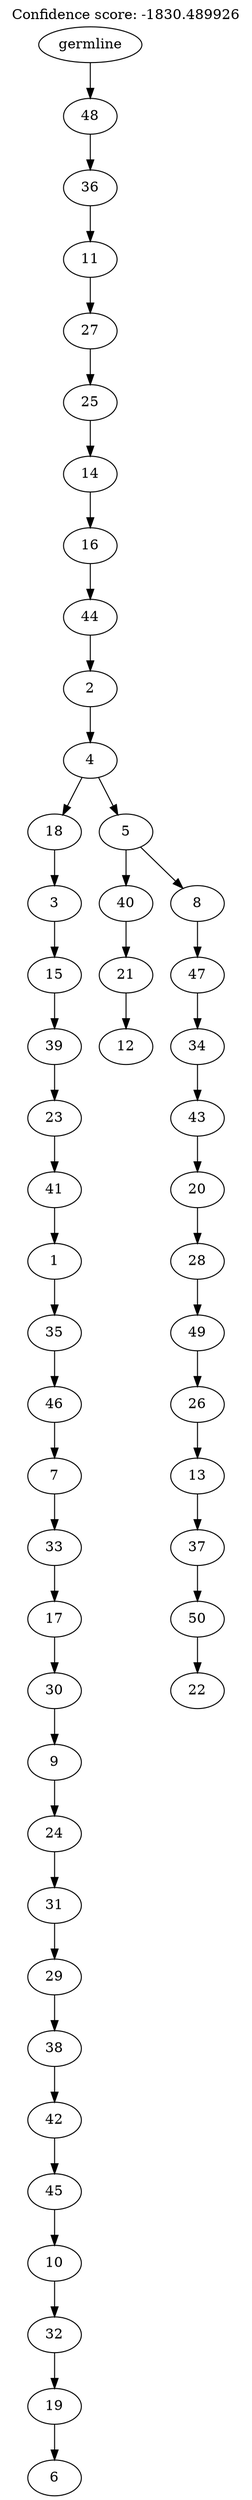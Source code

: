 digraph g {
	"49" -> "50";
	"50" [label="6"];
	"48" -> "49";
	"49" [label="19"];
	"47" -> "48";
	"48" [label="32"];
	"46" -> "47";
	"47" [label="10"];
	"45" -> "46";
	"46" [label="45"];
	"44" -> "45";
	"45" [label="42"];
	"43" -> "44";
	"44" [label="38"];
	"42" -> "43";
	"43" [label="29"];
	"41" -> "42";
	"42" [label="31"];
	"40" -> "41";
	"41" [label="24"];
	"39" -> "40";
	"40" [label="9"];
	"38" -> "39";
	"39" [label="30"];
	"37" -> "38";
	"38" [label="17"];
	"36" -> "37";
	"37" [label="33"];
	"35" -> "36";
	"36" [label="7"];
	"34" -> "35";
	"35" [label="46"];
	"33" -> "34";
	"34" [label="35"];
	"32" -> "33";
	"33" [label="1"];
	"31" -> "32";
	"32" [label="41"];
	"30" -> "31";
	"31" [label="23"];
	"29" -> "30";
	"30" [label="39"];
	"28" -> "29";
	"29" [label="15"];
	"27" -> "28";
	"28" [label="3"];
	"25" -> "26";
	"26" [label="12"];
	"24" -> "25";
	"25" [label="21"];
	"22" -> "23";
	"23" [label="22"];
	"21" -> "22";
	"22" [label="50"];
	"20" -> "21";
	"21" [label="37"];
	"19" -> "20";
	"20" [label="13"];
	"18" -> "19";
	"19" [label="26"];
	"17" -> "18";
	"18" [label="49"];
	"16" -> "17";
	"17" [label="28"];
	"15" -> "16";
	"16" [label="20"];
	"14" -> "15";
	"15" [label="43"];
	"13" -> "14";
	"14" [label="34"];
	"12" -> "13";
	"13" [label="47"];
	"11" -> "12";
	"12" [label="8"];
	"11" -> "24";
	"24" [label="40"];
	"10" -> "11";
	"11" [label="5"];
	"10" -> "27";
	"27" [label="18"];
	"9" -> "10";
	"10" [label="4"];
	"8" -> "9";
	"9" [label="2"];
	"7" -> "8";
	"8" [label="44"];
	"6" -> "7";
	"7" [label="16"];
	"5" -> "6";
	"6" [label="14"];
	"4" -> "5";
	"5" [label="25"];
	"3" -> "4";
	"4" [label="27"];
	"2" -> "3";
	"3" [label="11"];
	"1" -> "2";
	"2" [label="36"];
	"0" -> "1";
	"1" [label="48"];
	"0" [label="germline"];
	labelloc="t";
	label="Confidence score: -1830.489926";
}
